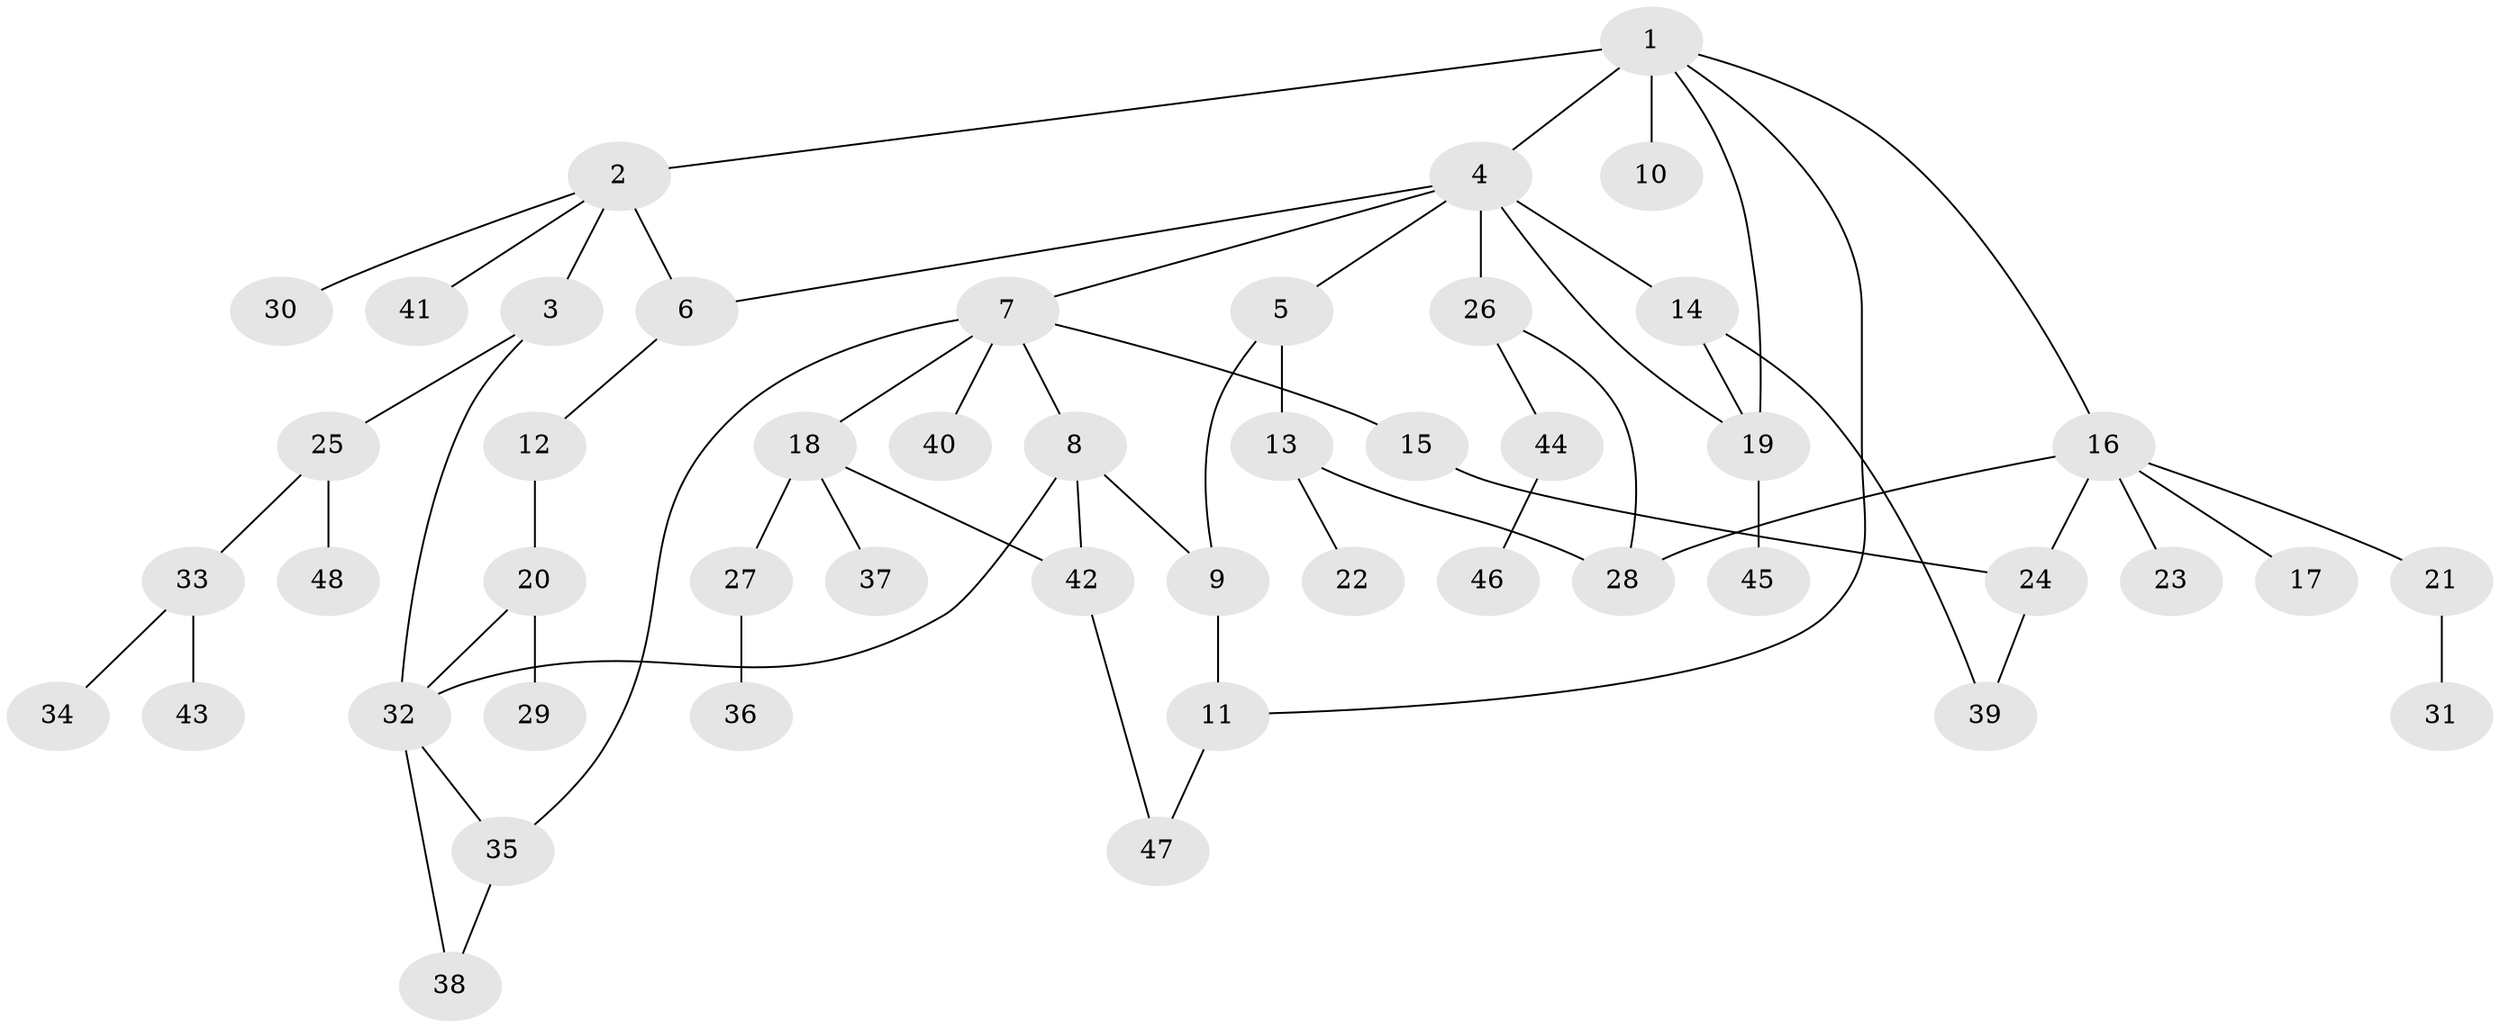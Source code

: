 // original degree distribution, {4: 0.08421052631578947, 7: 0.021052631578947368, 3: 0.21052631578947367, 8: 0.010526315789473684, 2: 0.3263157894736842, 9: 0.010526315789473684, 1: 0.3263157894736842, 6: 0.010526315789473684}
// Generated by graph-tools (version 1.1) at 2025/34/03/09/25 02:34:17]
// undirected, 48 vertices, 62 edges
graph export_dot {
graph [start="1"]
  node [color=gray90,style=filled];
  1;
  2;
  3;
  4;
  5;
  6;
  7;
  8;
  9;
  10;
  11;
  12;
  13;
  14;
  15;
  16;
  17;
  18;
  19;
  20;
  21;
  22;
  23;
  24;
  25;
  26;
  27;
  28;
  29;
  30;
  31;
  32;
  33;
  34;
  35;
  36;
  37;
  38;
  39;
  40;
  41;
  42;
  43;
  44;
  45;
  46;
  47;
  48;
  1 -- 2 [weight=2.0];
  1 -- 4 [weight=1.0];
  1 -- 10 [weight=1.0];
  1 -- 11 [weight=1.0];
  1 -- 16 [weight=1.0];
  1 -- 19 [weight=1.0];
  2 -- 3 [weight=1.0];
  2 -- 6 [weight=1.0];
  2 -- 30 [weight=1.0];
  2 -- 41 [weight=1.0];
  3 -- 25 [weight=1.0];
  3 -- 32 [weight=1.0];
  4 -- 5 [weight=1.0];
  4 -- 6 [weight=1.0];
  4 -- 7 [weight=1.0];
  4 -- 14 [weight=1.0];
  4 -- 19 [weight=1.0];
  4 -- 26 [weight=1.0];
  5 -- 9 [weight=1.0];
  5 -- 13 [weight=1.0];
  6 -- 12 [weight=1.0];
  7 -- 8 [weight=1.0];
  7 -- 15 [weight=1.0];
  7 -- 18 [weight=1.0];
  7 -- 35 [weight=1.0];
  7 -- 40 [weight=1.0];
  8 -- 9 [weight=1.0];
  8 -- 32 [weight=1.0];
  8 -- 42 [weight=1.0];
  9 -- 11 [weight=1.0];
  11 -- 47 [weight=1.0];
  12 -- 20 [weight=1.0];
  13 -- 22 [weight=1.0];
  13 -- 28 [weight=1.0];
  14 -- 19 [weight=2.0];
  14 -- 39 [weight=1.0];
  15 -- 24 [weight=1.0];
  16 -- 17 [weight=2.0];
  16 -- 21 [weight=1.0];
  16 -- 23 [weight=1.0];
  16 -- 24 [weight=1.0];
  16 -- 28 [weight=2.0];
  18 -- 27 [weight=1.0];
  18 -- 37 [weight=1.0];
  18 -- 42 [weight=1.0];
  19 -- 45 [weight=1.0];
  20 -- 29 [weight=1.0];
  20 -- 32 [weight=1.0];
  21 -- 31 [weight=2.0];
  24 -- 39 [weight=1.0];
  25 -- 33 [weight=1.0];
  25 -- 48 [weight=1.0];
  26 -- 28 [weight=1.0];
  26 -- 44 [weight=1.0];
  27 -- 36 [weight=1.0];
  32 -- 35 [weight=1.0];
  32 -- 38 [weight=1.0];
  33 -- 34 [weight=1.0];
  33 -- 43 [weight=2.0];
  35 -- 38 [weight=1.0];
  42 -- 47 [weight=1.0];
  44 -- 46 [weight=1.0];
}
